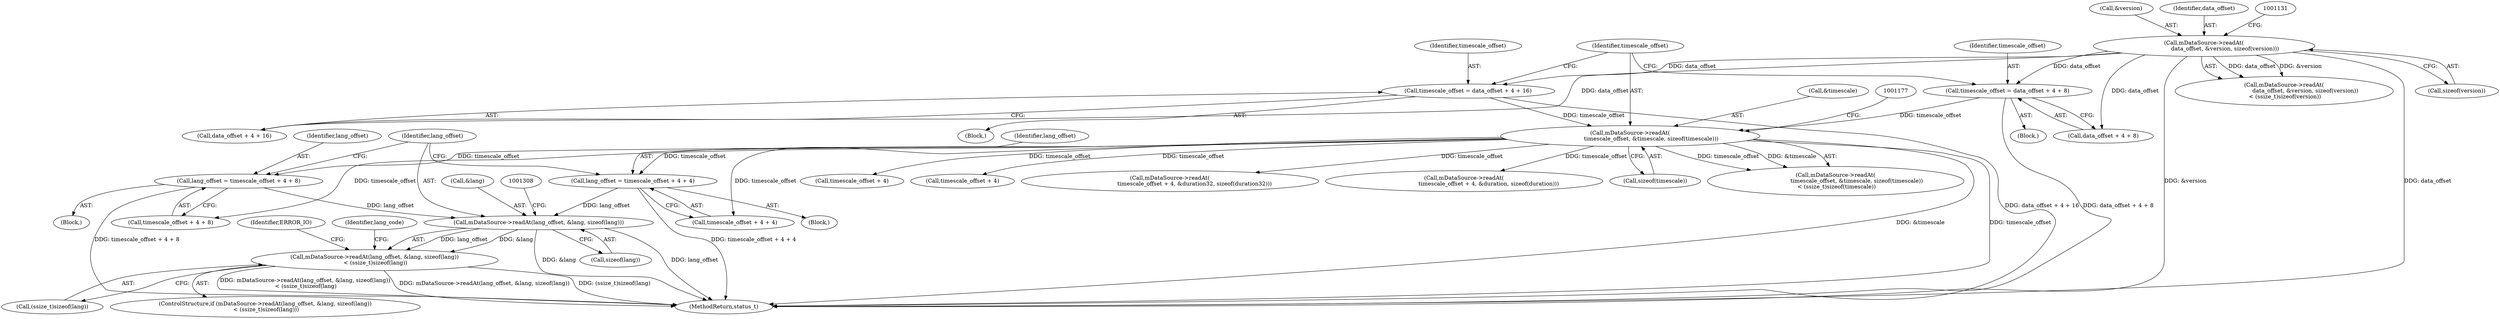 digraph "0_Android_463a6f807e187828442949d1924e143cf07778c6@API" {
"1001301" [label="(Call,mDataSource->readAt(lang_offset, &lang, sizeof(lang)))"];
"1001275" [label="(Call,lang_offset = timescale_offset + 4 + 8)"];
"1001170" [label="(Call,mDataSource->readAt(\n                        timescale_offset, &timescale, sizeof(timescale)))"];
"1001143" [label="(Call,timescale_offset = data_offset + 4 + 16)"];
"1001124" [label="(Call,mDataSource->readAt(\n                        data_offset, &version, sizeof(version)))"];
"1001156" [label="(Call,timescale_offset = data_offset + 4 + 8)"];
"1001288" [label="(Call,lang_offset = timescale_offset + 4 + 4)"];
"1001300" [label="(Call,mDataSource->readAt(lang_offset, &lang, sizeof(lang))\n < (ssize_t)sizeof(lang))"];
"1001288" [label="(Call,lang_offset = timescale_offset + 4 + 4)"];
"1001287" [label="(Block,)"];
"1001302" [label="(Identifier,lang_offset)"];
"1001275" [label="(Call,lang_offset = timescale_offset + 4 + 8)"];
"1001156" [label="(Call,timescale_offset = data_offset + 4 + 8)"];
"1001317" [label="(Identifier,lang_code)"];
"1001313" [label="(Identifier,ERROR_IO)"];
"1001145" [label="(Call,data_offset + 4 + 16)"];
"1001231" [label="(Call,timescale_offset + 4)"];
"1001305" [label="(Call,sizeof(lang))"];
"1001289" [label="(Identifier,lang_offset)"];
"1001155" [label="(Block,)"];
"1001276" [label="(Identifier,lang_offset)"];
"1001201" [label="(Call,timescale_offset + 4)"];
"1001143" [label="(Call,timescale_offset = data_offset + 4 + 16)"];
"1001126" [label="(Call,&version)"];
"1001172" [label="(Call,&timescale)"];
"1001230" [label="(Call,mDataSource->readAt(\n                            timescale_offset + 4, &duration32, sizeof(duration32)))"];
"1001144" [label="(Identifier,timescale_offset)"];
"1001123" [label="(Call,mDataSource->readAt(\n                        data_offset, &version, sizeof(version))\n < (ssize_t)sizeof(version))"];
"1001307" [label="(Call,(ssize_t)sizeof(lang))"];
"1001125" [label="(Identifier,data_offset)"];
"1001290" [label="(Call,timescale_offset + 4 + 4)"];
"1001171" [label="(Identifier,timescale_offset)"];
"1001200" [label="(Call,mDataSource->readAt(\n                            timescale_offset + 4, &duration, sizeof(duration)))"];
"1001277" [label="(Call,timescale_offset + 4 + 8)"];
"1001174" [label="(Call,sizeof(timescale))"];
"1001169" [label="(Call,mDataSource->readAt(\n                        timescale_offset, &timescale, sizeof(timescale))\n < (ssize_t)sizeof(timescale))"];
"1001158" [label="(Call,data_offset + 4 + 8)"];
"1001301" [label="(Call,mDataSource->readAt(lang_offset, &lang, sizeof(lang)))"];
"1001274" [label="(Block,)"];
"1001303" [label="(Call,&lang)"];
"1002911" [label="(MethodReturn,status_t)"];
"1001170" [label="(Call,mDataSource->readAt(\n                        timescale_offset, &timescale, sizeof(timescale)))"];
"1001157" [label="(Identifier,timescale_offset)"];
"1001142" [label="(Block,)"];
"1001128" [label="(Call,sizeof(version))"];
"1001299" [label="(ControlStructure,if (mDataSource->readAt(lang_offset, &lang, sizeof(lang))\n < (ssize_t)sizeof(lang)))"];
"1001300" [label="(Call,mDataSource->readAt(lang_offset, &lang, sizeof(lang))\n < (ssize_t)sizeof(lang))"];
"1001124" [label="(Call,mDataSource->readAt(\n                        data_offset, &version, sizeof(version)))"];
"1001301" -> "1001300"  [label="AST: "];
"1001301" -> "1001305"  [label="CFG: "];
"1001302" -> "1001301"  [label="AST: "];
"1001303" -> "1001301"  [label="AST: "];
"1001305" -> "1001301"  [label="AST: "];
"1001308" -> "1001301"  [label="CFG: "];
"1001301" -> "1002911"  [label="DDG: lang_offset"];
"1001301" -> "1002911"  [label="DDG: &lang"];
"1001301" -> "1001300"  [label="DDG: lang_offset"];
"1001301" -> "1001300"  [label="DDG: &lang"];
"1001275" -> "1001301"  [label="DDG: lang_offset"];
"1001288" -> "1001301"  [label="DDG: lang_offset"];
"1001275" -> "1001274"  [label="AST: "];
"1001275" -> "1001277"  [label="CFG: "];
"1001276" -> "1001275"  [label="AST: "];
"1001277" -> "1001275"  [label="AST: "];
"1001302" -> "1001275"  [label="CFG: "];
"1001275" -> "1002911"  [label="DDG: timescale_offset + 4 + 8"];
"1001170" -> "1001275"  [label="DDG: timescale_offset"];
"1001170" -> "1001169"  [label="AST: "];
"1001170" -> "1001174"  [label="CFG: "];
"1001171" -> "1001170"  [label="AST: "];
"1001172" -> "1001170"  [label="AST: "];
"1001174" -> "1001170"  [label="AST: "];
"1001177" -> "1001170"  [label="CFG: "];
"1001170" -> "1002911"  [label="DDG: &timescale"];
"1001170" -> "1002911"  [label="DDG: timescale_offset"];
"1001170" -> "1001169"  [label="DDG: timescale_offset"];
"1001170" -> "1001169"  [label="DDG: &timescale"];
"1001143" -> "1001170"  [label="DDG: timescale_offset"];
"1001156" -> "1001170"  [label="DDG: timescale_offset"];
"1001170" -> "1001200"  [label="DDG: timescale_offset"];
"1001170" -> "1001201"  [label="DDG: timescale_offset"];
"1001170" -> "1001230"  [label="DDG: timescale_offset"];
"1001170" -> "1001231"  [label="DDG: timescale_offset"];
"1001170" -> "1001277"  [label="DDG: timescale_offset"];
"1001170" -> "1001288"  [label="DDG: timescale_offset"];
"1001170" -> "1001290"  [label="DDG: timescale_offset"];
"1001143" -> "1001142"  [label="AST: "];
"1001143" -> "1001145"  [label="CFG: "];
"1001144" -> "1001143"  [label="AST: "];
"1001145" -> "1001143"  [label="AST: "];
"1001171" -> "1001143"  [label="CFG: "];
"1001143" -> "1002911"  [label="DDG: data_offset + 4 + 16"];
"1001124" -> "1001143"  [label="DDG: data_offset"];
"1001124" -> "1001123"  [label="AST: "];
"1001124" -> "1001128"  [label="CFG: "];
"1001125" -> "1001124"  [label="AST: "];
"1001126" -> "1001124"  [label="AST: "];
"1001128" -> "1001124"  [label="AST: "];
"1001131" -> "1001124"  [label="CFG: "];
"1001124" -> "1002911"  [label="DDG: &version"];
"1001124" -> "1002911"  [label="DDG: data_offset"];
"1001124" -> "1001123"  [label="DDG: data_offset"];
"1001124" -> "1001123"  [label="DDG: &version"];
"1001124" -> "1001145"  [label="DDG: data_offset"];
"1001124" -> "1001156"  [label="DDG: data_offset"];
"1001124" -> "1001158"  [label="DDG: data_offset"];
"1001156" -> "1001155"  [label="AST: "];
"1001156" -> "1001158"  [label="CFG: "];
"1001157" -> "1001156"  [label="AST: "];
"1001158" -> "1001156"  [label="AST: "];
"1001171" -> "1001156"  [label="CFG: "];
"1001156" -> "1002911"  [label="DDG: data_offset + 4 + 8"];
"1001288" -> "1001287"  [label="AST: "];
"1001288" -> "1001290"  [label="CFG: "];
"1001289" -> "1001288"  [label="AST: "];
"1001290" -> "1001288"  [label="AST: "];
"1001302" -> "1001288"  [label="CFG: "];
"1001288" -> "1002911"  [label="DDG: timescale_offset + 4 + 4"];
"1001300" -> "1001299"  [label="AST: "];
"1001300" -> "1001307"  [label="CFG: "];
"1001307" -> "1001300"  [label="AST: "];
"1001313" -> "1001300"  [label="CFG: "];
"1001317" -> "1001300"  [label="CFG: "];
"1001300" -> "1002911"  [label="DDG: mDataSource->readAt(lang_offset, &lang, sizeof(lang))\n < (ssize_t)sizeof(lang)"];
"1001300" -> "1002911"  [label="DDG: mDataSource->readAt(lang_offset, &lang, sizeof(lang))"];
"1001300" -> "1002911"  [label="DDG: (ssize_t)sizeof(lang)"];
}
